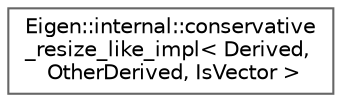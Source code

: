 digraph "Graphical Class Hierarchy"
{
 // LATEX_PDF_SIZE
  bgcolor="transparent";
  edge [fontname=Helvetica,fontsize=10,labelfontname=Helvetica,labelfontsize=10];
  node [fontname=Helvetica,fontsize=10,shape=box,height=0.2,width=0.4];
  rankdir="LR";
  Node0 [id="Node000000",label="Eigen::internal::conservative\l_resize_like_impl\< Derived,\l OtherDerived, IsVector \>",height=0.2,width=0.4,color="grey40", fillcolor="white", style="filled",URL="$structEigen_1_1internal_1_1conservative__resize__like__impl.html",tooltip=" "];
}
